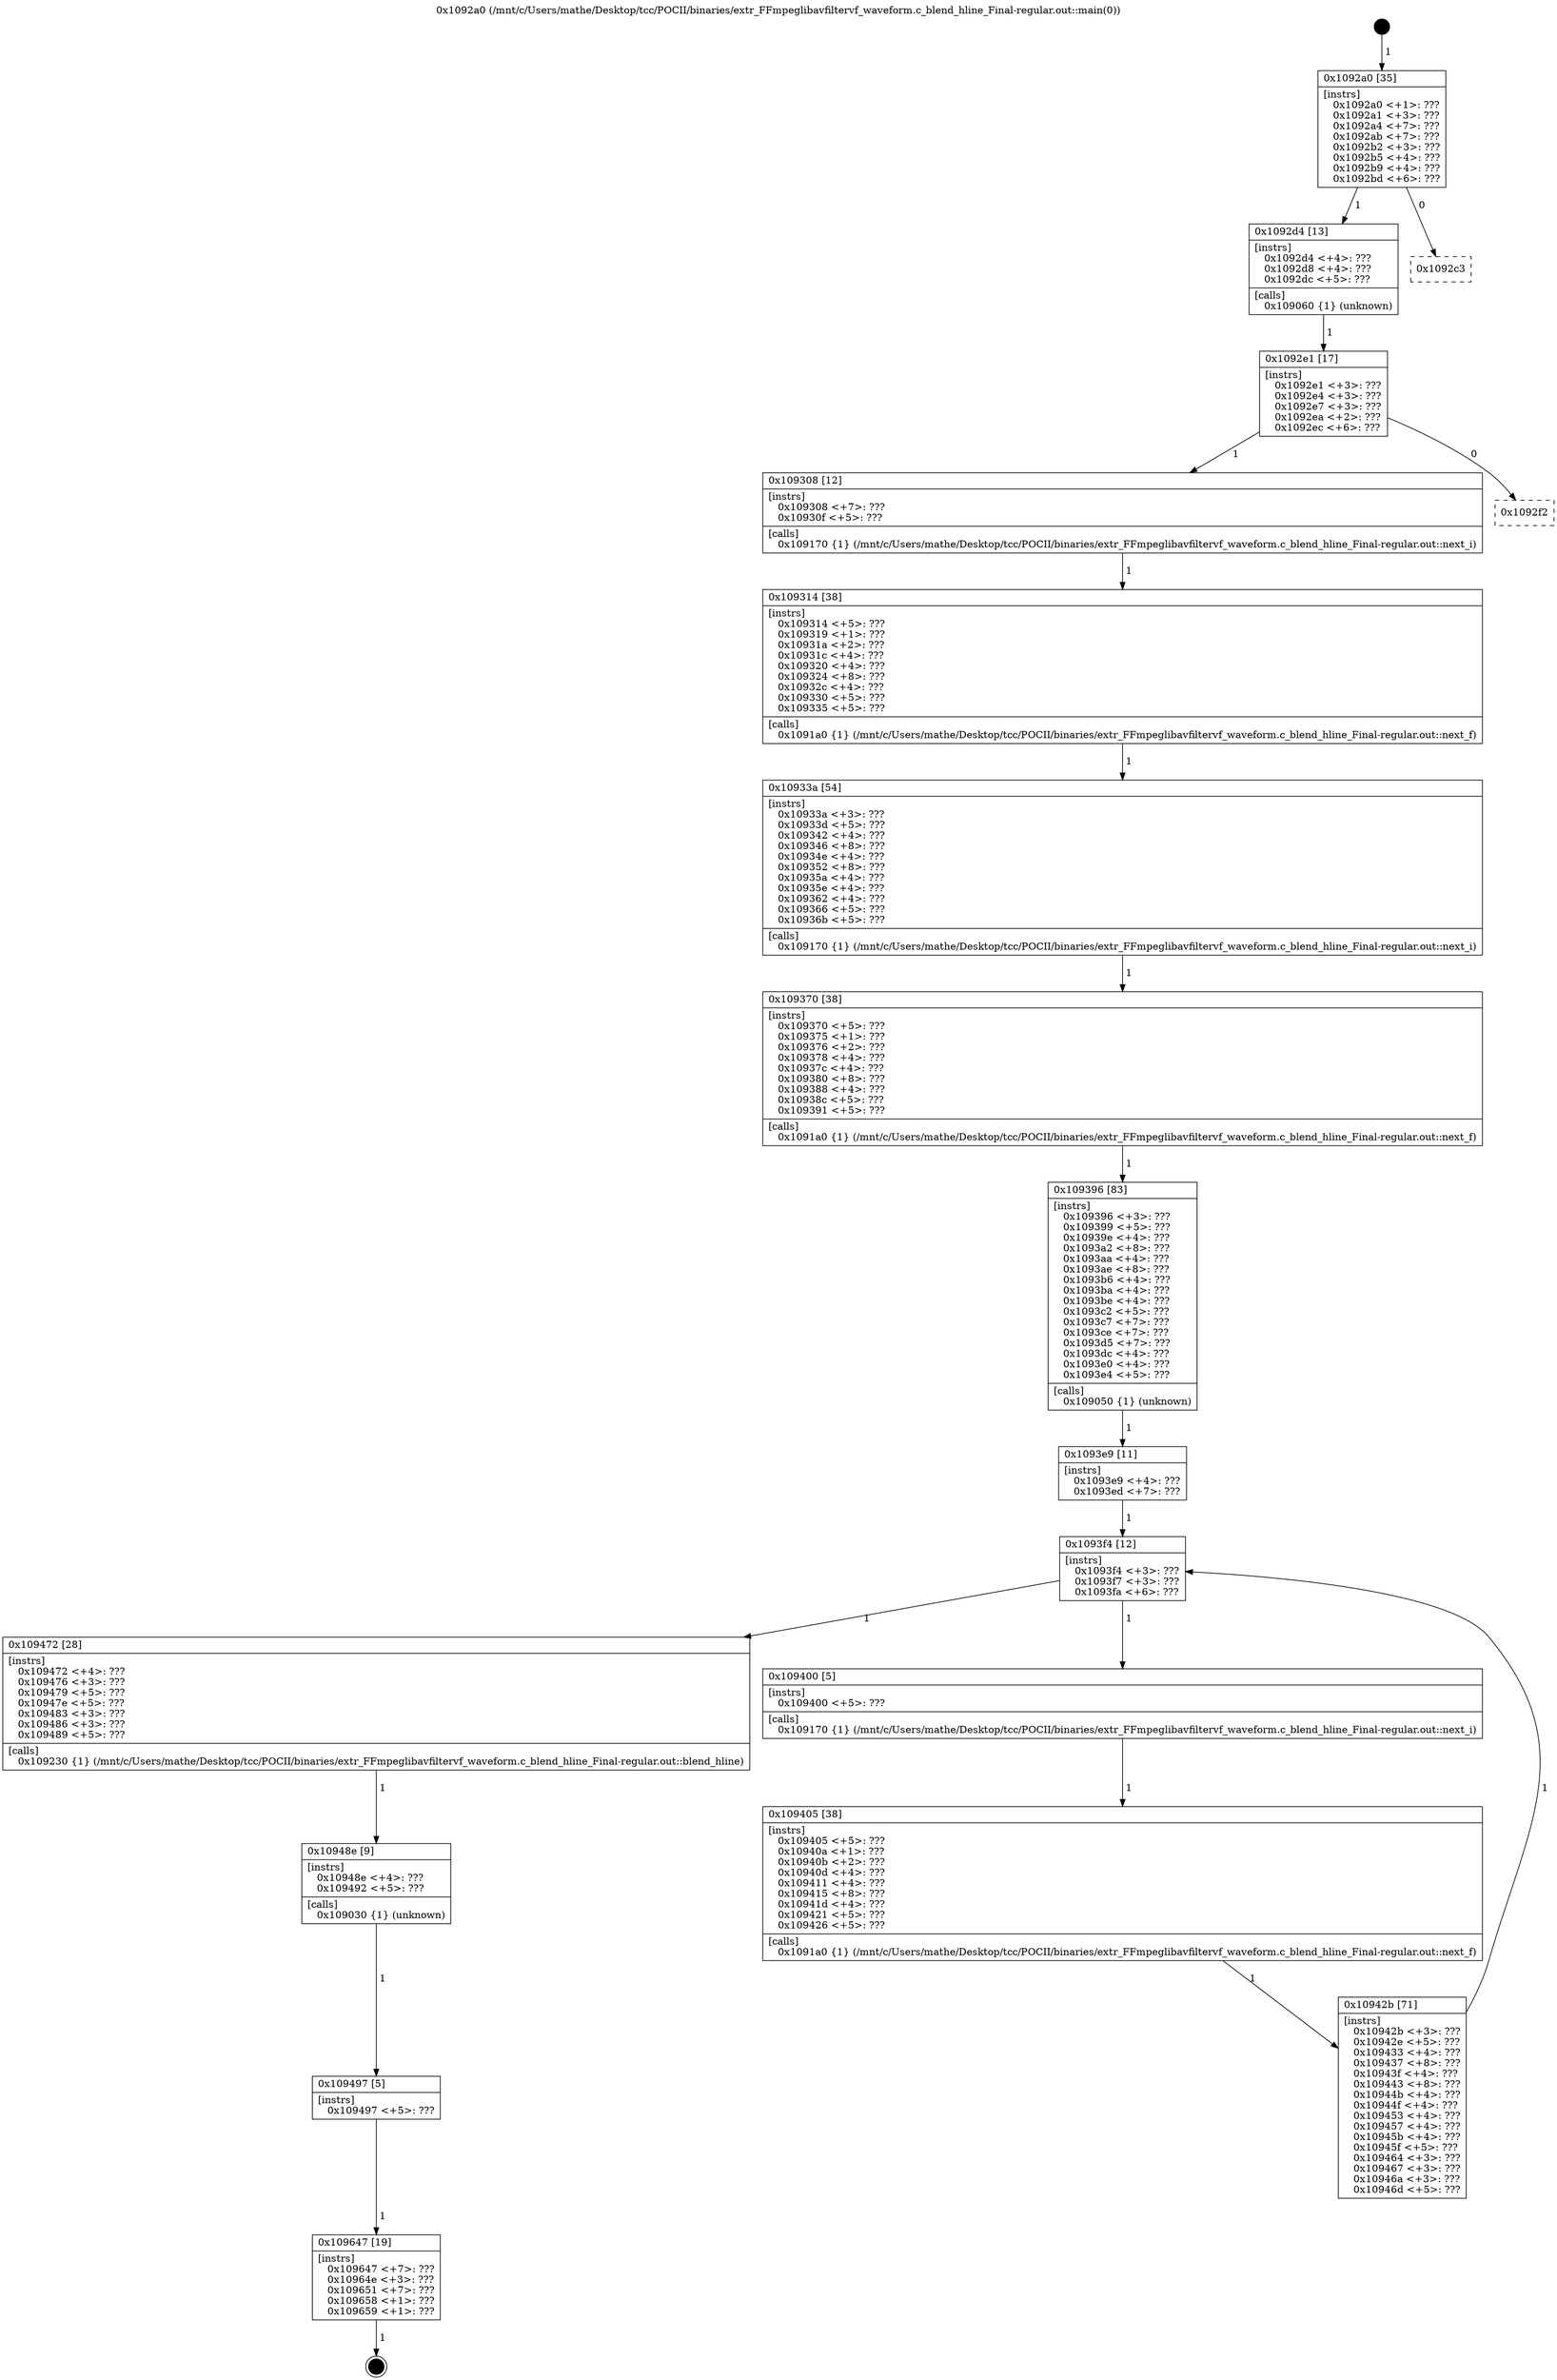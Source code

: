 digraph "0x1092a0" {
  label = "0x1092a0 (/mnt/c/Users/mathe/Desktop/tcc/POCII/binaries/extr_FFmpeglibavfiltervf_waveform.c_blend_hline_Final-regular.out::main(0))"
  labelloc = "t"
  node[shape=record]

  Entry [label="",width=0.3,height=0.3,shape=circle,fillcolor=black,style=filled]
  "0x1092a0" [label="{
     0x1092a0 [35]\l
     | [instrs]\l
     &nbsp;&nbsp;0x1092a0 \<+1\>: ???\l
     &nbsp;&nbsp;0x1092a1 \<+3\>: ???\l
     &nbsp;&nbsp;0x1092a4 \<+7\>: ???\l
     &nbsp;&nbsp;0x1092ab \<+7\>: ???\l
     &nbsp;&nbsp;0x1092b2 \<+3\>: ???\l
     &nbsp;&nbsp;0x1092b5 \<+4\>: ???\l
     &nbsp;&nbsp;0x1092b9 \<+4\>: ???\l
     &nbsp;&nbsp;0x1092bd \<+6\>: ???\l
  }"]
  "0x1092d4" [label="{
     0x1092d4 [13]\l
     | [instrs]\l
     &nbsp;&nbsp;0x1092d4 \<+4\>: ???\l
     &nbsp;&nbsp;0x1092d8 \<+4\>: ???\l
     &nbsp;&nbsp;0x1092dc \<+5\>: ???\l
     | [calls]\l
     &nbsp;&nbsp;0x109060 \{1\} (unknown)\l
  }"]
  "0x1092c3" [label="{
     0x1092c3\l
  }", style=dashed]
  "0x1092e1" [label="{
     0x1092e1 [17]\l
     | [instrs]\l
     &nbsp;&nbsp;0x1092e1 \<+3\>: ???\l
     &nbsp;&nbsp;0x1092e4 \<+3\>: ???\l
     &nbsp;&nbsp;0x1092e7 \<+3\>: ???\l
     &nbsp;&nbsp;0x1092ea \<+2\>: ???\l
     &nbsp;&nbsp;0x1092ec \<+6\>: ???\l
  }"]
  "0x109308" [label="{
     0x109308 [12]\l
     | [instrs]\l
     &nbsp;&nbsp;0x109308 \<+7\>: ???\l
     &nbsp;&nbsp;0x10930f \<+5\>: ???\l
     | [calls]\l
     &nbsp;&nbsp;0x109170 \{1\} (/mnt/c/Users/mathe/Desktop/tcc/POCII/binaries/extr_FFmpeglibavfiltervf_waveform.c_blend_hline_Final-regular.out::next_i)\l
  }"]
  "0x1092f2" [label="{
     0x1092f2\l
  }", style=dashed]
  "0x109314" [label="{
     0x109314 [38]\l
     | [instrs]\l
     &nbsp;&nbsp;0x109314 \<+5\>: ???\l
     &nbsp;&nbsp;0x109319 \<+1\>: ???\l
     &nbsp;&nbsp;0x10931a \<+2\>: ???\l
     &nbsp;&nbsp;0x10931c \<+4\>: ???\l
     &nbsp;&nbsp;0x109320 \<+4\>: ???\l
     &nbsp;&nbsp;0x109324 \<+8\>: ???\l
     &nbsp;&nbsp;0x10932c \<+4\>: ???\l
     &nbsp;&nbsp;0x109330 \<+5\>: ???\l
     &nbsp;&nbsp;0x109335 \<+5\>: ???\l
     | [calls]\l
     &nbsp;&nbsp;0x1091a0 \{1\} (/mnt/c/Users/mathe/Desktop/tcc/POCII/binaries/extr_FFmpeglibavfiltervf_waveform.c_blend_hline_Final-regular.out::next_f)\l
  }"]
  "0x10933a" [label="{
     0x10933a [54]\l
     | [instrs]\l
     &nbsp;&nbsp;0x10933a \<+3\>: ???\l
     &nbsp;&nbsp;0x10933d \<+5\>: ???\l
     &nbsp;&nbsp;0x109342 \<+4\>: ???\l
     &nbsp;&nbsp;0x109346 \<+8\>: ???\l
     &nbsp;&nbsp;0x10934e \<+4\>: ???\l
     &nbsp;&nbsp;0x109352 \<+8\>: ???\l
     &nbsp;&nbsp;0x10935a \<+4\>: ???\l
     &nbsp;&nbsp;0x10935e \<+4\>: ???\l
     &nbsp;&nbsp;0x109362 \<+4\>: ???\l
     &nbsp;&nbsp;0x109366 \<+5\>: ???\l
     &nbsp;&nbsp;0x10936b \<+5\>: ???\l
     | [calls]\l
     &nbsp;&nbsp;0x109170 \{1\} (/mnt/c/Users/mathe/Desktop/tcc/POCII/binaries/extr_FFmpeglibavfiltervf_waveform.c_blend_hline_Final-regular.out::next_i)\l
  }"]
  "0x109370" [label="{
     0x109370 [38]\l
     | [instrs]\l
     &nbsp;&nbsp;0x109370 \<+5\>: ???\l
     &nbsp;&nbsp;0x109375 \<+1\>: ???\l
     &nbsp;&nbsp;0x109376 \<+2\>: ???\l
     &nbsp;&nbsp;0x109378 \<+4\>: ???\l
     &nbsp;&nbsp;0x10937c \<+4\>: ???\l
     &nbsp;&nbsp;0x109380 \<+8\>: ???\l
     &nbsp;&nbsp;0x109388 \<+4\>: ???\l
     &nbsp;&nbsp;0x10938c \<+5\>: ???\l
     &nbsp;&nbsp;0x109391 \<+5\>: ???\l
     | [calls]\l
     &nbsp;&nbsp;0x1091a0 \{1\} (/mnt/c/Users/mathe/Desktop/tcc/POCII/binaries/extr_FFmpeglibavfiltervf_waveform.c_blend_hline_Final-regular.out::next_f)\l
  }"]
  "0x109396" [label="{
     0x109396 [83]\l
     | [instrs]\l
     &nbsp;&nbsp;0x109396 \<+3\>: ???\l
     &nbsp;&nbsp;0x109399 \<+5\>: ???\l
     &nbsp;&nbsp;0x10939e \<+4\>: ???\l
     &nbsp;&nbsp;0x1093a2 \<+8\>: ???\l
     &nbsp;&nbsp;0x1093aa \<+4\>: ???\l
     &nbsp;&nbsp;0x1093ae \<+8\>: ???\l
     &nbsp;&nbsp;0x1093b6 \<+4\>: ???\l
     &nbsp;&nbsp;0x1093ba \<+4\>: ???\l
     &nbsp;&nbsp;0x1093be \<+4\>: ???\l
     &nbsp;&nbsp;0x1093c2 \<+5\>: ???\l
     &nbsp;&nbsp;0x1093c7 \<+7\>: ???\l
     &nbsp;&nbsp;0x1093ce \<+7\>: ???\l
     &nbsp;&nbsp;0x1093d5 \<+7\>: ???\l
     &nbsp;&nbsp;0x1093dc \<+4\>: ???\l
     &nbsp;&nbsp;0x1093e0 \<+4\>: ???\l
     &nbsp;&nbsp;0x1093e4 \<+5\>: ???\l
     | [calls]\l
     &nbsp;&nbsp;0x109050 \{1\} (unknown)\l
  }"]
  "0x1093f4" [label="{
     0x1093f4 [12]\l
     | [instrs]\l
     &nbsp;&nbsp;0x1093f4 \<+3\>: ???\l
     &nbsp;&nbsp;0x1093f7 \<+3\>: ???\l
     &nbsp;&nbsp;0x1093fa \<+6\>: ???\l
  }"]
  "0x109472" [label="{
     0x109472 [28]\l
     | [instrs]\l
     &nbsp;&nbsp;0x109472 \<+4\>: ???\l
     &nbsp;&nbsp;0x109476 \<+3\>: ???\l
     &nbsp;&nbsp;0x109479 \<+5\>: ???\l
     &nbsp;&nbsp;0x10947e \<+5\>: ???\l
     &nbsp;&nbsp;0x109483 \<+3\>: ???\l
     &nbsp;&nbsp;0x109486 \<+3\>: ???\l
     &nbsp;&nbsp;0x109489 \<+5\>: ???\l
     | [calls]\l
     &nbsp;&nbsp;0x109230 \{1\} (/mnt/c/Users/mathe/Desktop/tcc/POCII/binaries/extr_FFmpeglibavfiltervf_waveform.c_blend_hline_Final-regular.out::blend_hline)\l
  }"]
  "0x109400" [label="{
     0x109400 [5]\l
     | [instrs]\l
     &nbsp;&nbsp;0x109400 \<+5\>: ???\l
     | [calls]\l
     &nbsp;&nbsp;0x109170 \{1\} (/mnt/c/Users/mathe/Desktop/tcc/POCII/binaries/extr_FFmpeglibavfiltervf_waveform.c_blend_hline_Final-regular.out::next_i)\l
  }"]
  "0x109405" [label="{
     0x109405 [38]\l
     | [instrs]\l
     &nbsp;&nbsp;0x109405 \<+5\>: ???\l
     &nbsp;&nbsp;0x10940a \<+1\>: ???\l
     &nbsp;&nbsp;0x10940b \<+2\>: ???\l
     &nbsp;&nbsp;0x10940d \<+4\>: ???\l
     &nbsp;&nbsp;0x109411 \<+4\>: ???\l
     &nbsp;&nbsp;0x109415 \<+8\>: ???\l
     &nbsp;&nbsp;0x10941d \<+4\>: ???\l
     &nbsp;&nbsp;0x109421 \<+5\>: ???\l
     &nbsp;&nbsp;0x109426 \<+5\>: ???\l
     | [calls]\l
     &nbsp;&nbsp;0x1091a0 \{1\} (/mnt/c/Users/mathe/Desktop/tcc/POCII/binaries/extr_FFmpeglibavfiltervf_waveform.c_blend_hline_Final-regular.out::next_f)\l
  }"]
  "0x10942b" [label="{
     0x10942b [71]\l
     | [instrs]\l
     &nbsp;&nbsp;0x10942b \<+3\>: ???\l
     &nbsp;&nbsp;0x10942e \<+5\>: ???\l
     &nbsp;&nbsp;0x109433 \<+4\>: ???\l
     &nbsp;&nbsp;0x109437 \<+8\>: ???\l
     &nbsp;&nbsp;0x10943f \<+4\>: ???\l
     &nbsp;&nbsp;0x109443 \<+8\>: ???\l
     &nbsp;&nbsp;0x10944b \<+4\>: ???\l
     &nbsp;&nbsp;0x10944f \<+4\>: ???\l
     &nbsp;&nbsp;0x109453 \<+4\>: ???\l
     &nbsp;&nbsp;0x109457 \<+4\>: ???\l
     &nbsp;&nbsp;0x10945b \<+4\>: ???\l
     &nbsp;&nbsp;0x10945f \<+5\>: ???\l
     &nbsp;&nbsp;0x109464 \<+3\>: ???\l
     &nbsp;&nbsp;0x109467 \<+3\>: ???\l
     &nbsp;&nbsp;0x10946a \<+3\>: ???\l
     &nbsp;&nbsp;0x10946d \<+5\>: ???\l
  }"]
  "0x1093e9" [label="{
     0x1093e9 [11]\l
     | [instrs]\l
     &nbsp;&nbsp;0x1093e9 \<+4\>: ???\l
     &nbsp;&nbsp;0x1093ed \<+7\>: ???\l
  }"]
  "0x10948e" [label="{
     0x10948e [9]\l
     | [instrs]\l
     &nbsp;&nbsp;0x10948e \<+4\>: ???\l
     &nbsp;&nbsp;0x109492 \<+5\>: ???\l
     | [calls]\l
     &nbsp;&nbsp;0x109030 \{1\} (unknown)\l
  }"]
  "0x109497" [label="{
     0x109497 [5]\l
     | [instrs]\l
     &nbsp;&nbsp;0x109497 \<+5\>: ???\l
  }"]
  "0x109647" [label="{
     0x109647 [19]\l
     | [instrs]\l
     &nbsp;&nbsp;0x109647 \<+7\>: ???\l
     &nbsp;&nbsp;0x10964e \<+3\>: ???\l
     &nbsp;&nbsp;0x109651 \<+7\>: ???\l
     &nbsp;&nbsp;0x109658 \<+1\>: ???\l
     &nbsp;&nbsp;0x109659 \<+1\>: ???\l
  }"]
  Exit [label="",width=0.3,height=0.3,shape=circle,fillcolor=black,style=filled,peripheries=2]
  Entry -> "0x1092a0" [label=" 1"]
  "0x1092a0" -> "0x1092d4" [label=" 1"]
  "0x1092a0" -> "0x1092c3" [label=" 0"]
  "0x1092d4" -> "0x1092e1" [label=" 1"]
  "0x1092e1" -> "0x109308" [label=" 1"]
  "0x1092e1" -> "0x1092f2" [label=" 0"]
  "0x109308" -> "0x109314" [label=" 1"]
  "0x109314" -> "0x10933a" [label=" 1"]
  "0x10933a" -> "0x109370" [label=" 1"]
  "0x109370" -> "0x109396" [label=" 1"]
  "0x109396" -> "0x1093e9" [label=" 1"]
  "0x1093f4" -> "0x109472" [label=" 1"]
  "0x1093f4" -> "0x109400" [label=" 1"]
  "0x109400" -> "0x109405" [label=" 1"]
  "0x109405" -> "0x10942b" [label=" 1"]
  "0x1093e9" -> "0x1093f4" [label=" 1"]
  "0x10942b" -> "0x1093f4" [label=" 1"]
  "0x109472" -> "0x10948e" [label=" 1"]
  "0x10948e" -> "0x109497" [label=" 1"]
  "0x109497" -> "0x109647" [label=" 1"]
  "0x109647" -> Exit [label=" 1"]
}
